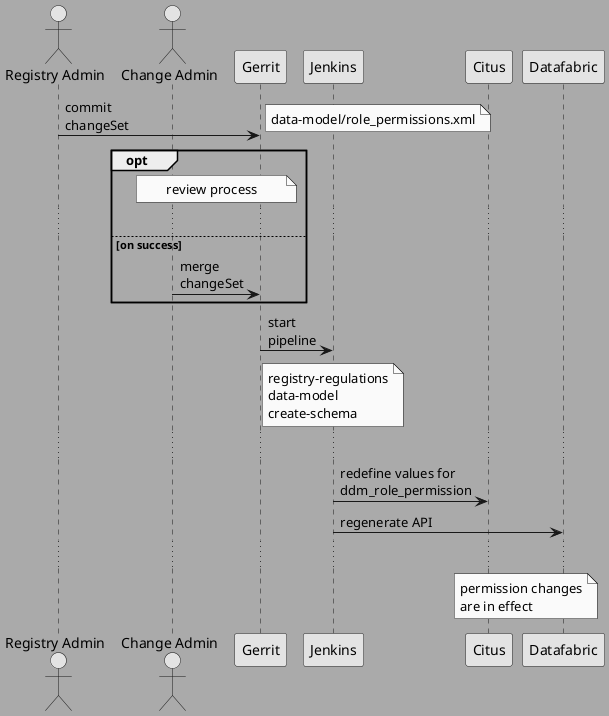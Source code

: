 @startuml
skinparam monochrome true
skinparam backgroundColor #aaaaaa

Actor "Registry Admin" as RegAdmin
Actor "Change Admin" as ChAdmin
participant Gerrit

RegAdmin -> Gerrit: commit\nchangeSet
note right: data-model/role_permissions.xml
opt
note over ChAdmin, Gerrit: review process
...
else on success
ChAdmin -> Gerrit: merge\nchangeSet

end
Gerrit -> Jenkins: start\npipeline
note over Jenkins: registry-regulations\ndata-model\ncreate-schema
...
Jenkins -> Citus: redefine values for\nddm_role_permission
Jenkins -> Datafabric: regenerate API
...
note over Citus,Datafabric:permission changes\nare in effect

@enduml